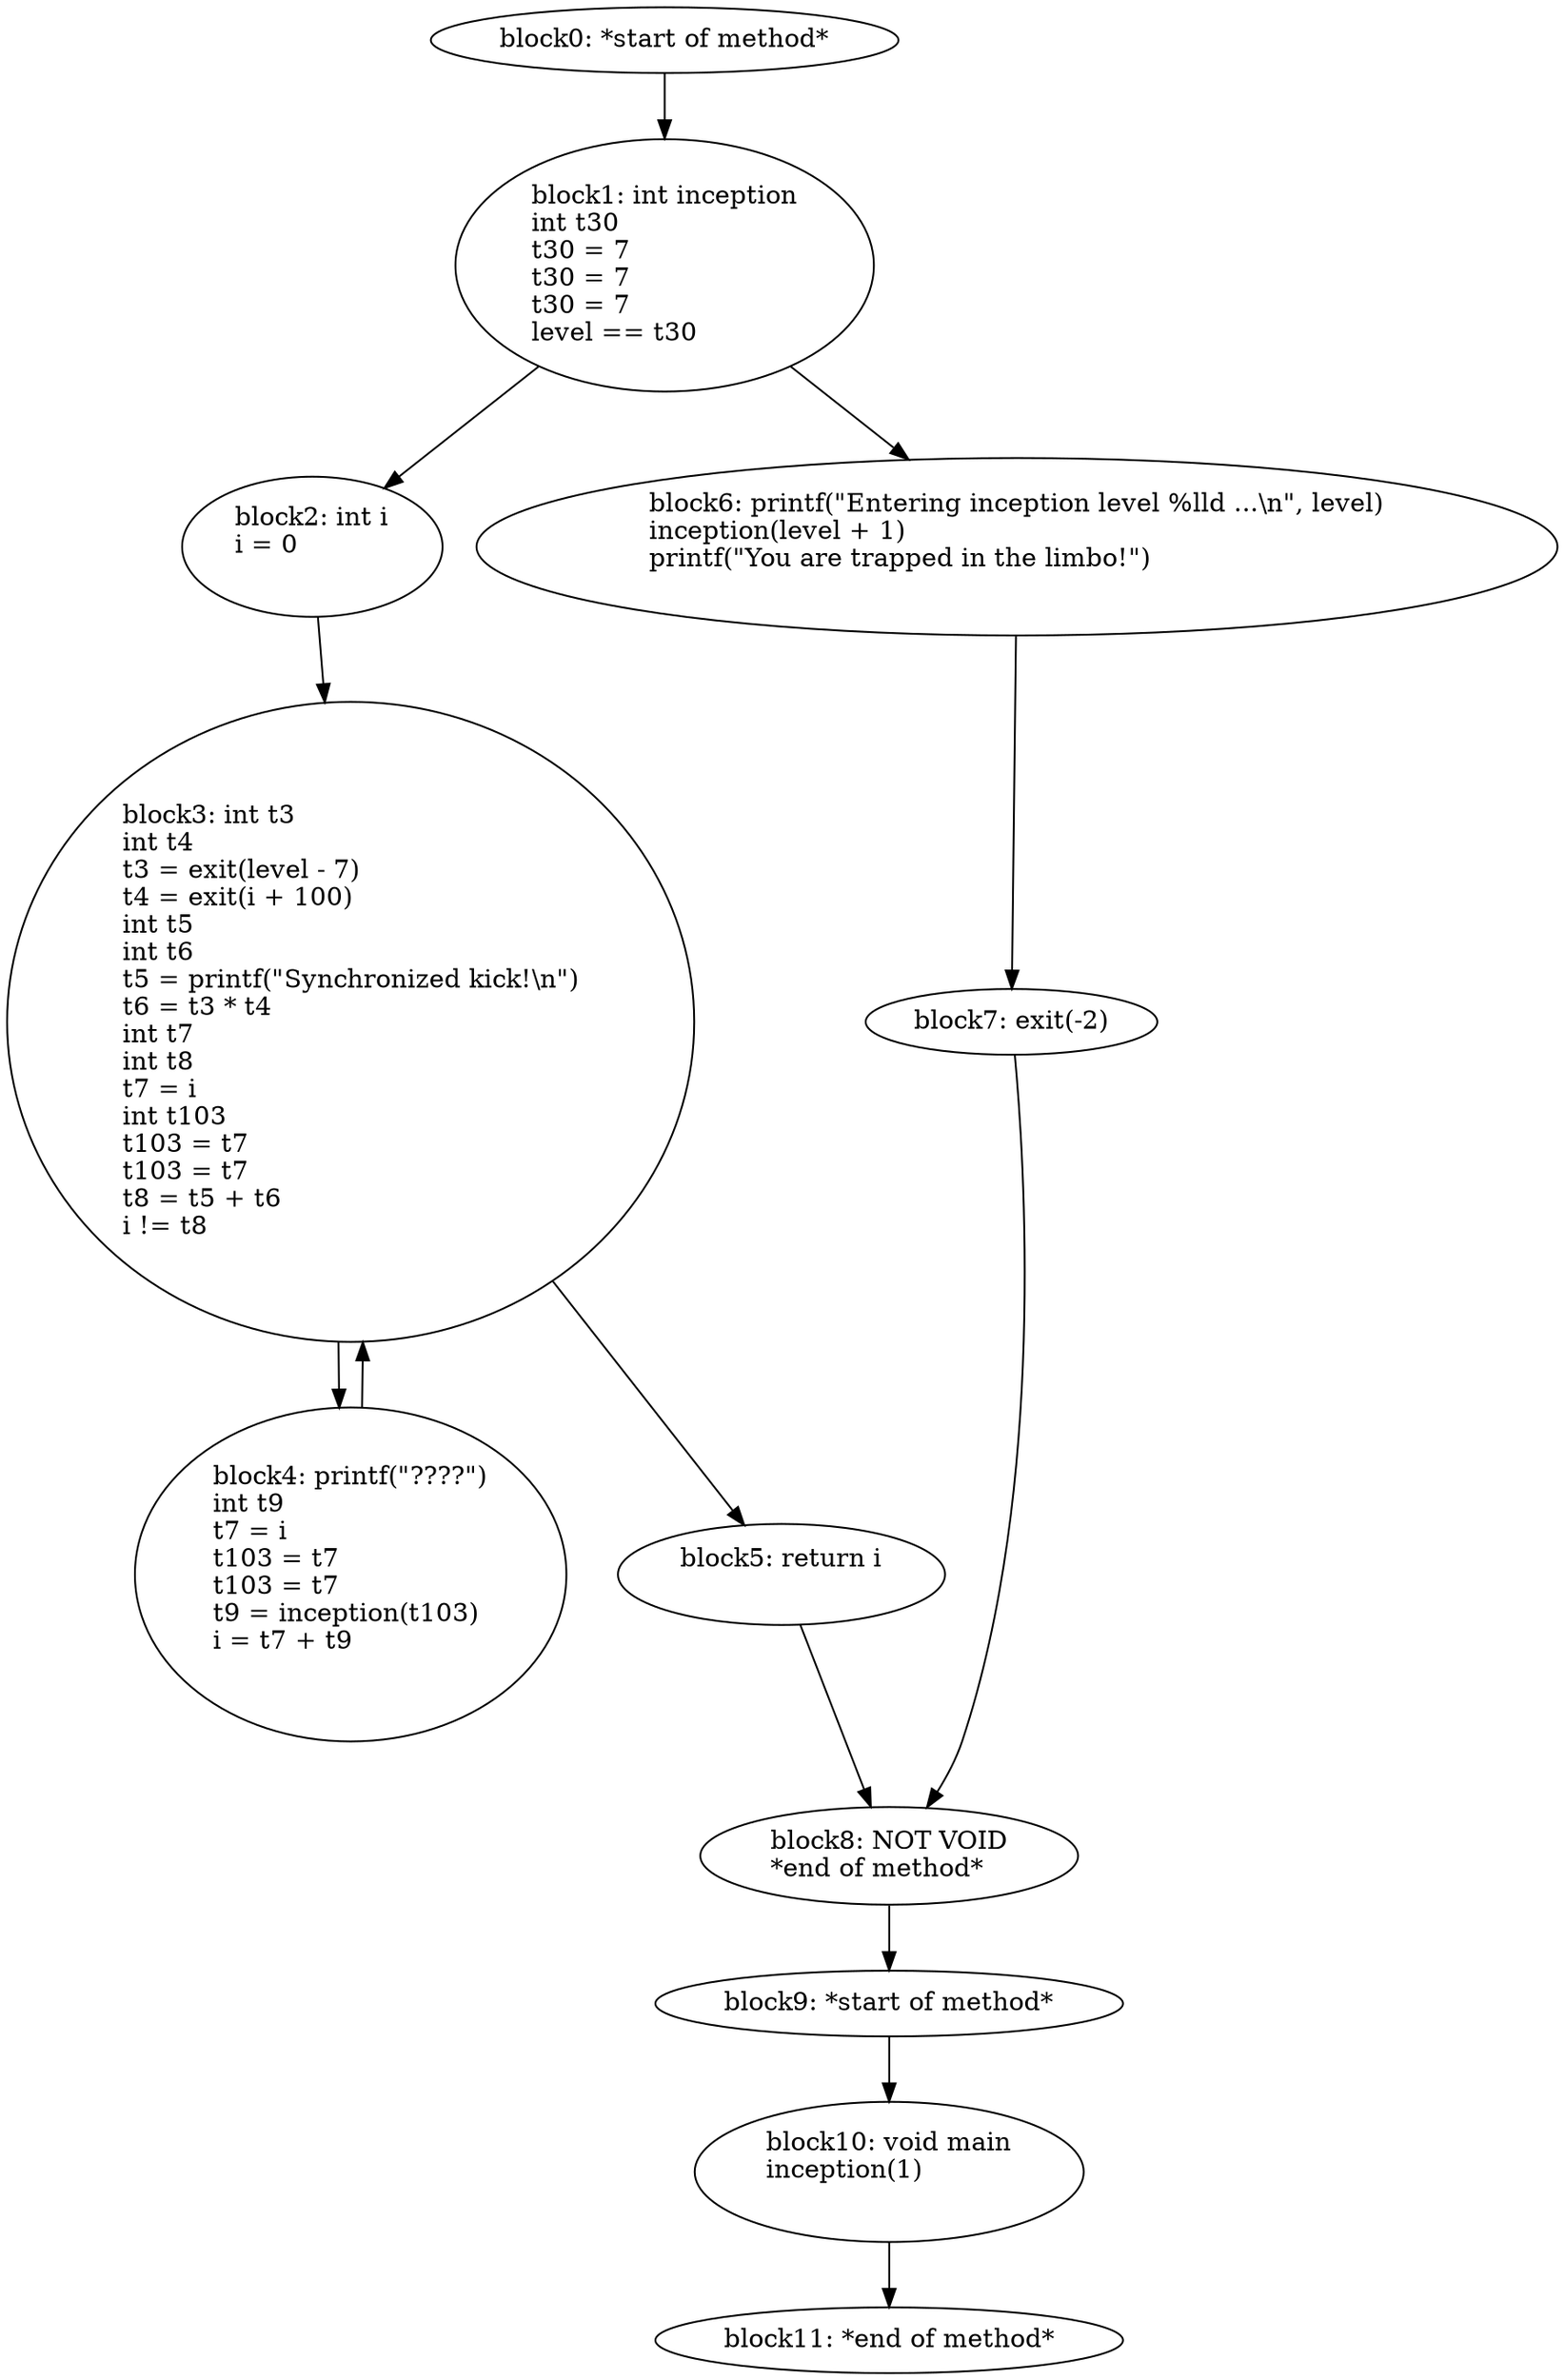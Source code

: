 digraph G {
  block0 [ label="block0: *start\ of\ method*\l" ];
  block1 [ label="block1: int\ inception\lint\ t30\lt30\ =\ 7\lt30\ =\ 7\lt30\ =\ 7\llevel\ ==\ t30\l" ];
  block2 [ label="block2: int\ i\li\ =\ 0\l\l" ];
  block3 [ label="block3: int\ t3\lint\ t4\lt3\ =\ exit\(level\ -\ 7\)\lt4\ =\ exit\(i\ +\ 100\)\lint\ t5\lint\ t6\lt5\ =\ printf\(\"Synchronized\ kick!\\n\"\)\lt6\ =\ t3\ *\ t4\lint\ t7\lint\ t8\lt7\ =\ i\lint\ t103\lt103\ =\ t7\lt103\ =\ t7\lt8\ =\ t5\ +\ t6\li\ !=\ t8\l" ];
  block4 [ label="block4: printf\(\"????\"\)\lint\ t9\lt7\ =\ i\lt103\ =\ t7\lt103\ =\ t7\lt9\ =\ inception\(t103\)\li\ =\ t7\ +\ t9\l\l" ];
  block5 [ label="block5: return\ i\l\l" ];
  block8 [ label="block8: NOT\ VOID\l*end\ of\ method*\l" ];
  block9 [ label="block9: *start\ of\ method*\l" ];
  block10 [ label="block10: void\ main\linception\(1\)\l\l" ];
  block11 [ label="block11: *end\ of\ method*\l" ];
  block6 [ label="block6: printf\(\"Entering\ inception\ level\ %lld\ ...\\n\"\,\ level\)\linception\(level\ +\ 1\)\lprintf\(\"You\ are\ trapped\ in\ the\ limbo!\"\)\l\l" ];
  block7 [ label="block7: exit\(-2\)\l" ];
  block0 -> block1;
  block1 -> block2;
  block2 -> block3;
  block3 -> block4;
  block4 -> block3;
  block3 -> block5;
  block5 -> block8;
  block8 -> block9;
  block9 -> block10;
  block10 -> block11;
  block1 -> block6;
  block6 -> block7;
  block7 -> block8;
}
